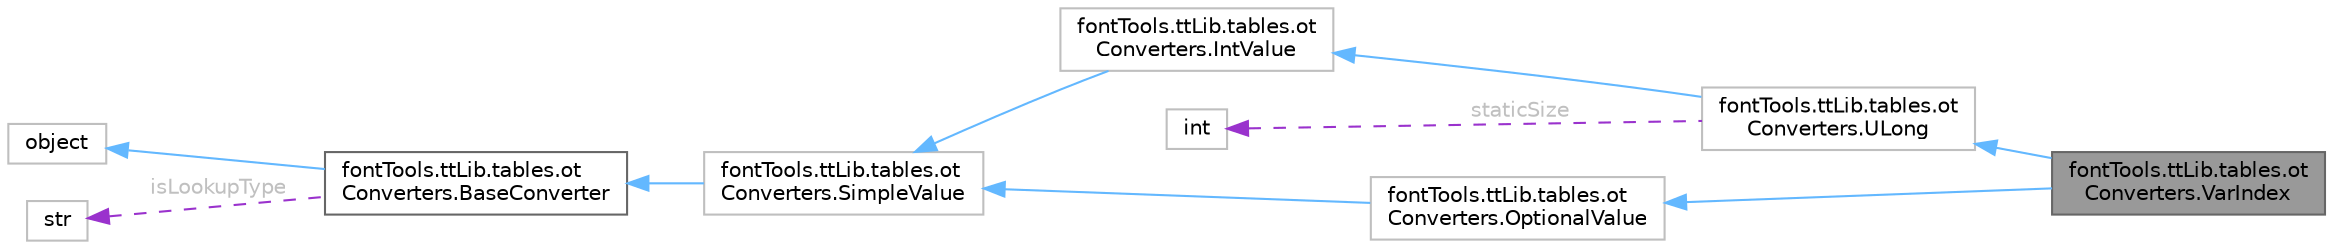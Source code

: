 digraph "fontTools.ttLib.tables.otConverters.VarIndex"
{
 // LATEX_PDF_SIZE
  bgcolor="transparent";
  edge [fontname=Helvetica,fontsize=10,labelfontname=Helvetica,labelfontsize=10];
  node [fontname=Helvetica,fontsize=10,shape=box,height=0.2,width=0.4];
  rankdir="LR";
  Node1 [id="Node000001",label="fontTools.ttLib.tables.ot\lConverters.VarIndex",height=0.2,width=0.4,color="gray40", fillcolor="grey60", style="filled", fontcolor="black",tooltip=" "];
  Node2 -> Node1 [id="edge10_Node000001_Node000002",dir="back",color="steelblue1",style="solid",tooltip=" "];
  Node2 [id="Node000002",label="fontTools.ttLib.tables.ot\lConverters.OptionalValue",height=0.2,width=0.4,color="grey75", fillcolor="white", style="filled",URL="$da/d1d/classfontTools_1_1ttLib_1_1tables_1_1otConverters_1_1OptionalValue.html",tooltip=" "];
  Node3 -> Node2 [id="edge11_Node000002_Node000003",dir="back",color="steelblue1",style="solid",tooltip=" "];
  Node3 [id="Node000003",label="fontTools.ttLib.tables.ot\lConverters.SimpleValue",height=0.2,width=0.4,color="grey75", fillcolor="white", style="filled",URL="$d6/db5/classfontTools_1_1ttLib_1_1tables_1_1otConverters_1_1SimpleValue.html",tooltip=" "];
  Node4 -> Node3 [id="edge12_Node000003_Node000004",dir="back",color="steelblue1",style="solid",tooltip=" "];
  Node4 [id="Node000004",label="fontTools.ttLib.tables.ot\lConverters.BaseConverter",height=0.2,width=0.4,color="gray40", fillcolor="white", style="filled",URL="$d8/de5/classfontTools_1_1ttLib_1_1tables_1_1otConverters_1_1BaseConverter.html",tooltip=" "];
  Node5 -> Node4 [id="edge13_Node000004_Node000005",dir="back",color="steelblue1",style="solid",tooltip=" "];
  Node5 [id="Node000005",label="object",height=0.2,width=0.4,color="grey75", fillcolor="white", style="filled",tooltip=" "];
  Node6 -> Node4 [id="edge14_Node000004_Node000006",dir="back",color="darkorchid3",style="dashed",tooltip=" ",label=" isLookupType",fontcolor="grey" ];
  Node6 [id="Node000006",label="str",height=0.2,width=0.4,color="grey75", fillcolor="white", style="filled",tooltip=" "];
  Node7 -> Node1 [id="edge15_Node000001_Node000007",dir="back",color="steelblue1",style="solid",tooltip=" "];
  Node7 [id="Node000007",label="fontTools.ttLib.tables.ot\lConverters.ULong",height=0.2,width=0.4,color="grey75", fillcolor="white", style="filled",URL="$d7/d01/classfontTools_1_1ttLib_1_1tables_1_1otConverters_1_1ULong.html",tooltip=" "];
  Node8 -> Node7 [id="edge16_Node000007_Node000008",dir="back",color="steelblue1",style="solid",tooltip=" "];
  Node8 [id="Node000008",label="fontTools.ttLib.tables.ot\lConverters.IntValue",height=0.2,width=0.4,color="grey75", fillcolor="white", style="filled",URL="$d6/d14/classfontTools_1_1ttLib_1_1tables_1_1otConverters_1_1IntValue.html",tooltip=" "];
  Node3 -> Node8 [id="edge17_Node000008_Node000003",dir="back",color="steelblue1",style="solid",tooltip=" "];
  Node9 -> Node7 [id="edge18_Node000007_Node000009",dir="back",color="darkorchid3",style="dashed",tooltip=" ",label=" staticSize",fontcolor="grey" ];
  Node9 [id="Node000009",label="int",height=0.2,width=0.4,color="grey75", fillcolor="white", style="filled",tooltip=" "];
}
